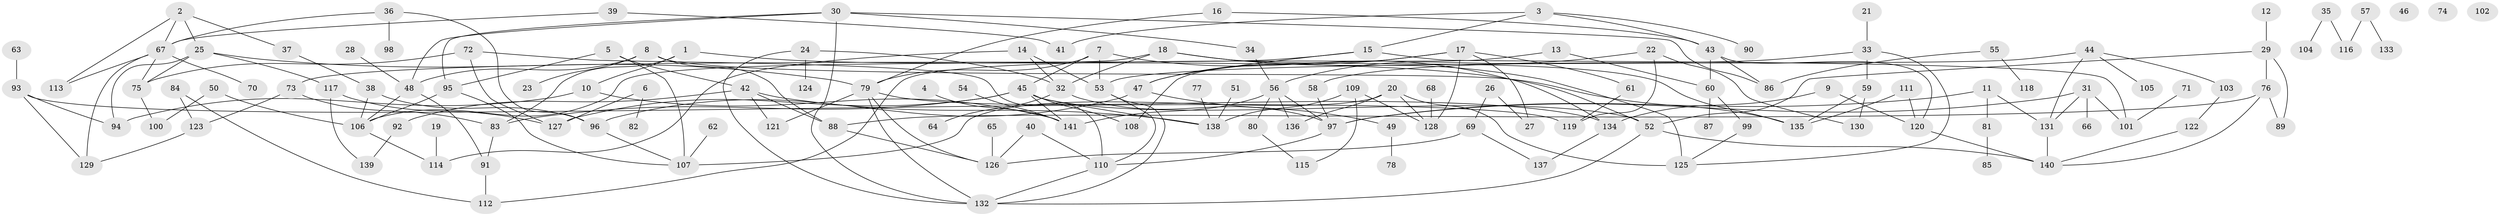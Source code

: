// coarse degree distribution, {4: 0.10101010101010101, 7: 0.06060606060606061, 1: 0.24242424242424243, 5: 0.12121212121212122, 2: 0.21212121212121213, 6: 0.08080808080808081, 3: 0.13131313131313133, 8: 0.010101010101010102, 0: 0.030303030303030304, 9: 0.010101010101010102}
// Generated by graph-tools (version 1.1) at 2025/41/03/06/25 10:41:22]
// undirected, 141 vertices, 201 edges
graph export_dot {
graph [start="1"]
  node [color=gray90,style=filled];
  1;
  2;
  3;
  4;
  5;
  6;
  7;
  8;
  9;
  10;
  11;
  12;
  13;
  14;
  15;
  16;
  17;
  18;
  19;
  20;
  21;
  22;
  23;
  24;
  25;
  26;
  27;
  28;
  29;
  30;
  31;
  32;
  33;
  34;
  35;
  36;
  37;
  38;
  39;
  40;
  41;
  42;
  43;
  44;
  45;
  46;
  47;
  48;
  49;
  50;
  51;
  52;
  53;
  54;
  55;
  56;
  57;
  58;
  59;
  60;
  61;
  62;
  63;
  64;
  65;
  66;
  67;
  68;
  69;
  70;
  71;
  72;
  73;
  74;
  75;
  76;
  77;
  78;
  79;
  80;
  81;
  82;
  83;
  84;
  85;
  86;
  87;
  88;
  89;
  90;
  91;
  92;
  93;
  94;
  95;
  96;
  97;
  98;
  99;
  100;
  101;
  102;
  103;
  104;
  105;
  106;
  107;
  108;
  109;
  110;
  111;
  112;
  113;
  114;
  115;
  116;
  117;
  118;
  119;
  120;
  121;
  122;
  123;
  124;
  125;
  126;
  127;
  128;
  129;
  130;
  131;
  132;
  133;
  134;
  135;
  136;
  137;
  138;
  139;
  140;
  141;
  1 -- 10;
  1 -- 52;
  1 -- 83;
  2 -- 25;
  2 -- 37;
  2 -- 67;
  2 -- 113;
  3 -- 15;
  3 -- 41;
  3 -- 43;
  3 -- 90;
  4 -- 141;
  5 -- 42;
  5 -- 95;
  5 -- 107;
  6 -- 82;
  6 -- 127;
  7 -- 45;
  7 -- 53;
  7 -- 79;
  7 -- 134;
  8 -- 23;
  8 -- 48;
  8 -- 88;
  8 -- 135;
  9 -- 120;
  9 -- 134;
  10 -- 94;
  10 -- 141;
  11 -- 81;
  11 -- 97;
  11 -- 131;
  12 -- 29;
  13 -- 60;
  13 -- 112;
  14 -- 32;
  14 -- 53;
  14 -- 114;
  15 -- 47;
  15 -- 73;
  15 -- 101;
  16 -- 43;
  16 -- 79;
  17 -- 27;
  17 -- 47;
  17 -- 61;
  17 -- 108;
  17 -- 128;
  18 -- 32;
  18 -- 106;
  18 -- 125;
  18 -- 135;
  19 -- 114;
  20 -- 107;
  20 -- 125;
  20 -- 128;
  20 -- 136;
  21 -- 33;
  22 -- 56;
  22 -- 119;
  22 -- 130;
  24 -- 32;
  24 -- 124;
  24 -- 132;
  25 -- 75;
  25 -- 79;
  25 -- 94;
  25 -- 117;
  26 -- 27;
  26 -- 69;
  28 -- 48;
  29 -- 52;
  29 -- 76;
  29 -- 89;
  30 -- 34;
  30 -- 48;
  30 -- 86;
  30 -- 95;
  30 -- 132;
  31 -- 66;
  31 -- 97;
  31 -- 101;
  31 -- 131;
  32 -- 64;
  32 -- 97;
  33 -- 58;
  33 -- 59;
  33 -- 125;
  34 -- 56;
  35 -- 104;
  35 -- 116;
  36 -- 67;
  36 -- 96;
  36 -- 98;
  37 -- 38;
  38 -- 96;
  38 -- 106;
  39 -- 41;
  39 -- 67;
  40 -- 110;
  40 -- 126;
  42 -- 88;
  42 -- 92;
  42 -- 121;
  42 -- 138;
  43 -- 60;
  43 -- 86;
  43 -- 120;
  44 -- 53;
  44 -- 103;
  44 -- 105;
  44 -- 131;
  45 -- 52;
  45 -- 83;
  45 -- 108;
  45 -- 127;
  45 -- 138;
  45 -- 141;
  47 -- 49;
  47 -- 96;
  48 -- 91;
  48 -- 106;
  49 -- 78;
  50 -- 100;
  50 -- 106;
  51 -- 138;
  52 -- 132;
  52 -- 140;
  53 -- 110;
  53 -- 132;
  54 -- 141;
  55 -- 86;
  55 -- 118;
  56 -- 80;
  56 -- 97;
  56 -- 136;
  56 -- 141;
  57 -- 116;
  57 -- 133;
  58 -- 97;
  59 -- 130;
  59 -- 135;
  60 -- 87;
  60 -- 99;
  61 -- 119;
  62 -- 107;
  63 -- 93;
  65 -- 126;
  67 -- 70;
  67 -- 75;
  67 -- 113;
  67 -- 129;
  68 -- 128;
  69 -- 126;
  69 -- 137;
  71 -- 101;
  72 -- 75;
  72 -- 110;
  72 -- 127;
  73 -- 83;
  73 -- 123;
  75 -- 100;
  76 -- 88;
  76 -- 89;
  76 -- 140;
  77 -- 138;
  79 -- 121;
  79 -- 126;
  79 -- 132;
  79 -- 134;
  80 -- 115;
  81 -- 85;
  83 -- 91;
  84 -- 112;
  84 -- 123;
  88 -- 126;
  91 -- 112;
  92 -- 139;
  93 -- 94;
  93 -- 119;
  93 -- 129;
  95 -- 106;
  95 -- 107;
  96 -- 107;
  97 -- 110;
  99 -- 125;
  103 -- 122;
  106 -- 114;
  109 -- 115;
  109 -- 128;
  109 -- 138;
  110 -- 132;
  111 -- 120;
  111 -- 135;
  117 -- 127;
  117 -- 139;
  120 -- 140;
  122 -- 140;
  123 -- 129;
  131 -- 140;
  134 -- 137;
}
